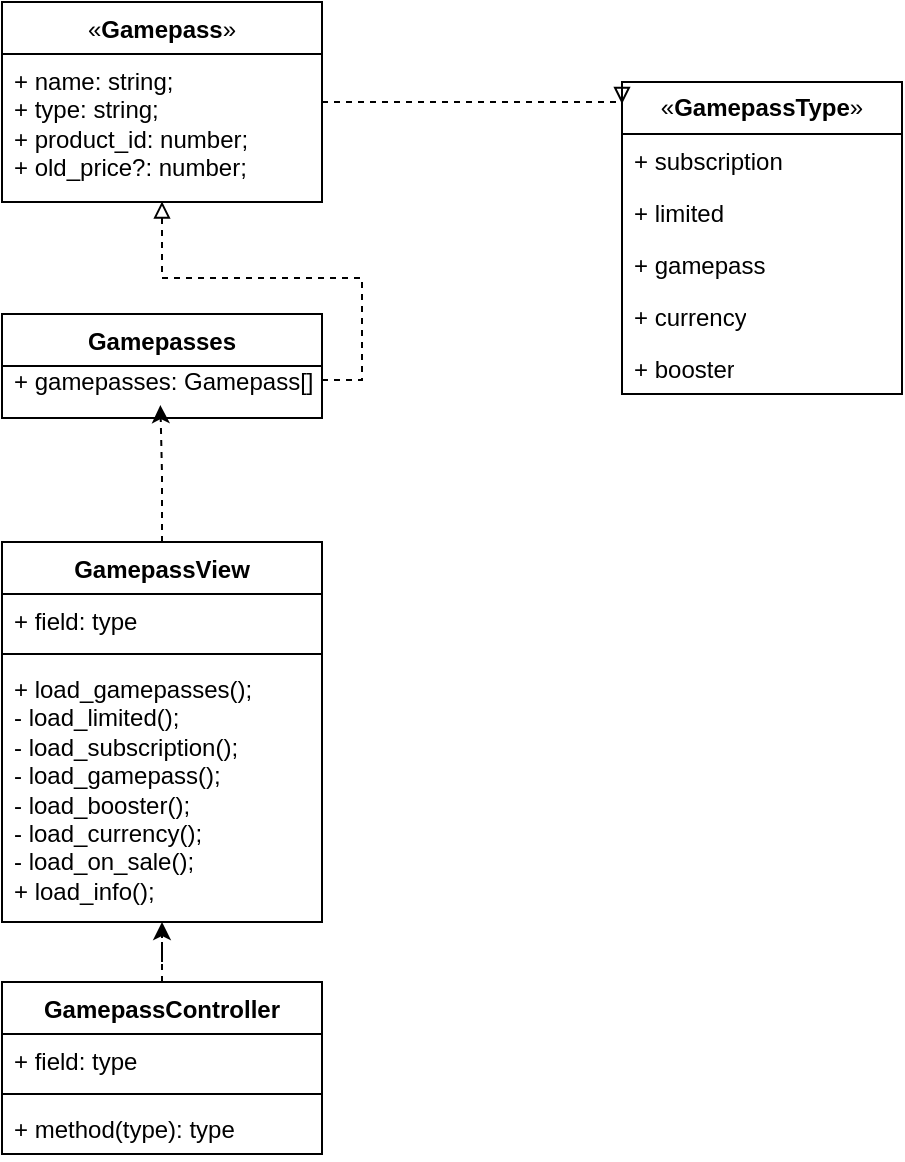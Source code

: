 <mxfile version="24.4.0" type="github">
  <diagram id="C5RBs43oDa-KdzZeNtuy" name="Page-1">
    <mxGraphModel dx="989" dy="545" grid="1" gridSize="10" guides="1" tooltips="1" connect="1" arrows="1" fold="1" page="1" pageScale="1" pageWidth="827" pageHeight="1169" math="0" shadow="0">
      <root>
        <mxCell id="WIyWlLk6GJQsqaUBKTNV-0" />
        <mxCell id="WIyWlLk6GJQsqaUBKTNV-1" parent="WIyWlLk6GJQsqaUBKTNV-0" />
        <mxCell id="xXuHCp9D-Mo1wl3FRitw-0" value="GamepassView" style="swimlane;fontStyle=1;align=center;verticalAlign=top;childLayout=stackLayout;horizontal=1;startSize=26;horizontalStack=0;resizeParent=1;resizeParentMax=0;resizeLast=0;collapsible=1;marginBottom=0;whiteSpace=wrap;html=1;" vertex="1" parent="WIyWlLk6GJQsqaUBKTNV-1">
          <mxGeometry x="270" y="310" width="160" height="190" as="geometry" />
        </mxCell>
        <mxCell id="xXuHCp9D-Mo1wl3FRitw-1" value="+ field: type" style="text;strokeColor=none;fillColor=none;align=left;verticalAlign=top;spacingLeft=4;spacingRight=4;overflow=hidden;rotatable=0;points=[[0,0.5],[1,0.5]];portConstraint=eastwest;whiteSpace=wrap;html=1;" vertex="1" parent="xXuHCp9D-Mo1wl3FRitw-0">
          <mxGeometry y="26" width="160" height="26" as="geometry" />
        </mxCell>
        <mxCell id="xXuHCp9D-Mo1wl3FRitw-2" value="" style="line;strokeWidth=1;fillColor=none;align=left;verticalAlign=middle;spacingTop=-1;spacingLeft=3;spacingRight=3;rotatable=0;labelPosition=right;points=[];portConstraint=eastwest;strokeColor=inherit;" vertex="1" parent="xXuHCp9D-Mo1wl3FRitw-0">
          <mxGeometry y="52" width="160" height="8" as="geometry" />
        </mxCell>
        <mxCell id="xXuHCp9D-Mo1wl3FRitw-3" value="&lt;div&gt;+ load_gamepasses();&lt;/div&gt;&lt;div&gt;- load_limited();&lt;br&gt;&lt;/div&gt;- load_subscription();&lt;div&gt;- load_gamepass();&lt;/div&gt;&lt;div&gt;- load_booster();&lt;br&gt;&lt;/div&gt;&lt;div&gt;- load_currency();&lt;/div&gt;&lt;div&gt;- load_on_sale();&lt;/div&gt;&lt;div&gt;+ load_info();&lt;/div&gt;&lt;div&gt;&lt;br&gt;&lt;/div&gt;&lt;div&gt;&lt;br&gt;&lt;/div&gt;&lt;div&gt;&lt;br&gt;&lt;/div&gt;" style="text;strokeColor=none;fillColor=none;align=left;verticalAlign=top;spacingLeft=4;spacingRight=4;overflow=hidden;rotatable=0;points=[[0,0.5],[1,0.5]];portConstraint=eastwest;whiteSpace=wrap;html=1;" vertex="1" parent="xXuHCp9D-Mo1wl3FRitw-0">
          <mxGeometry y="60" width="160" height="130" as="geometry" />
        </mxCell>
        <mxCell id="xXuHCp9D-Mo1wl3FRitw-4" value="Gamepasses" style="swimlane;fontStyle=1;align=center;verticalAlign=top;childLayout=stackLayout;horizontal=1;startSize=26;horizontalStack=0;resizeParent=1;resizeParentMax=0;resizeLast=0;collapsible=1;marginBottom=0;whiteSpace=wrap;html=1;" vertex="1" parent="WIyWlLk6GJQsqaUBKTNV-1">
          <mxGeometry x="270" y="196" width="160" height="52" as="geometry" />
        </mxCell>
        <mxCell id="xXuHCp9D-Mo1wl3FRitw-8" value="&lt;span style=&quot;font-weight: 400;&quot;&gt;«&lt;/span&gt;Gamepass&lt;span style=&quot;font-weight: 400;&quot;&gt;»&lt;/span&gt;" style="swimlane;fontStyle=1;align=center;verticalAlign=top;childLayout=stackLayout;horizontal=1;startSize=26;horizontalStack=0;resizeParent=1;resizeParentMax=0;resizeLast=0;collapsible=1;marginBottom=0;whiteSpace=wrap;html=1;" vertex="1" parent="WIyWlLk6GJQsqaUBKTNV-1">
          <mxGeometry x="270" y="40" width="160" height="100" as="geometry" />
        </mxCell>
        <mxCell id="xXuHCp9D-Mo1wl3FRitw-9" value="&lt;div&gt;+ name: string;&lt;/div&gt;&lt;div&gt;+ type: string;&lt;br&gt;&lt;/div&gt;+ product_id: number;&lt;div&gt;+ old_price?: number;&lt;/div&gt;" style="text;strokeColor=none;fillColor=none;align=left;verticalAlign=top;spacingLeft=4;spacingRight=4;overflow=hidden;rotatable=0;points=[[0,0.5],[1,0.5]];portConstraint=eastwest;whiteSpace=wrap;html=1;" vertex="1" parent="xXuHCp9D-Mo1wl3FRitw-8">
          <mxGeometry y="26" width="160" height="74" as="geometry" />
        </mxCell>
        <mxCell id="xXuHCp9D-Mo1wl3FRitw-11" style="edgeStyle=orthogonalEdgeStyle;rounded=0;orthogonalLoop=1;jettySize=auto;html=1;entryX=0.5;entryY=0.996;entryDx=0;entryDy=0;entryPerimeter=0;dashed=1;endArrow=block;endFill=0;exitX=1;exitY=0.5;exitDx=0;exitDy=0;" edge="1" parent="WIyWlLk6GJQsqaUBKTNV-1" source="xXuHCp9D-Mo1wl3FRitw-5" target="xXuHCp9D-Mo1wl3FRitw-9">
          <mxGeometry relative="1" as="geometry" />
        </mxCell>
        <mxCell id="xXuHCp9D-Mo1wl3FRitw-18" style="edgeStyle=orthogonalEdgeStyle;rounded=0;orthogonalLoop=1;jettySize=auto;html=1;entryX=0.5;entryY=1;entryDx=0;entryDy=0;dashed=1;" edge="1" parent="WIyWlLk6GJQsqaUBKTNV-1" source="xXuHCp9D-Mo1wl3FRitw-14" target="xXuHCp9D-Mo1wl3FRitw-0">
          <mxGeometry relative="1" as="geometry" />
        </mxCell>
        <mxCell id="xXuHCp9D-Mo1wl3FRitw-14" value="GamepassController" style="swimlane;fontStyle=1;align=center;verticalAlign=top;childLayout=stackLayout;horizontal=1;startSize=26;horizontalStack=0;resizeParent=1;resizeParentMax=0;resizeLast=0;collapsible=1;marginBottom=0;whiteSpace=wrap;html=1;" vertex="1" parent="WIyWlLk6GJQsqaUBKTNV-1">
          <mxGeometry x="270" y="530" width="160" height="86" as="geometry" />
        </mxCell>
        <mxCell id="xXuHCp9D-Mo1wl3FRitw-15" value="+ field: type" style="text;strokeColor=none;fillColor=none;align=left;verticalAlign=top;spacingLeft=4;spacingRight=4;overflow=hidden;rotatable=0;points=[[0,0.5],[1,0.5]];portConstraint=eastwest;whiteSpace=wrap;html=1;" vertex="1" parent="xXuHCp9D-Mo1wl3FRitw-14">
          <mxGeometry y="26" width="160" height="26" as="geometry" />
        </mxCell>
        <mxCell id="xXuHCp9D-Mo1wl3FRitw-16" value="" style="line;strokeWidth=1;fillColor=none;align=left;verticalAlign=middle;spacingTop=-1;spacingLeft=3;spacingRight=3;rotatable=0;labelPosition=right;points=[];portConstraint=eastwest;strokeColor=inherit;" vertex="1" parent="xXuHCp9D-Mo1wl3FRitw-14">
          <mxGeometry y="52" width="160" height="8" as="geometry" />
        </mxCell>
        <mxCell id="xXuHCp9D-Mo1wl3FRitw-17" value="+ method(type): type" style="text;strokeColor=none;fillColor=none;align=left;verticalAlign=top;spacingLeft=4;spacingRight=4;overflow=hidden;rotatable=0;points=[[0,0.5],[1,0.5]];portConstraint=eastwest;whiteSpace=wrap;html=1;" vertex="1" parent="xXuHCp9D-Mo1wl3FRitw-14">
          <mxGeometry y="60" width="160" height="26" as="geometry" />
        </mxCell>
        <mxCell id="xXuHCp9D-Mo1wl3FRitw-5" value="+ gamepasses: Gamepass[]" style="text;strokeColor=none;fillColor=none;align=left;verticalAlign=top;spacingLeft=4;spacingRight=4;overflow=hidden;rotatable=0;points=[[0,0.5],[1,0.5]];portConstraint=eastwest;whiteSpace=wrap;html=1;" vertex="1" parent="WIyWlLk6GJQsqaUBKTNV-1">
          <mxGeometry x="270" y="216" width="160" height="26" as="geometry" />
        </mxCell>
        <mxCell id="xXuHCp9D-Mo1wl3FRitw-19" style="edgeStyle=orthogonalEdgeStyle;rounded=0;orthogonalLoop=1;jettySize=auto;html=1;entryX=0.495;entryY=0.983;entryDx=0;entryDy=0;entryPerimeter=0;dashed=1;" edge="1" parent="WIyWlLk6GJQsqaUBKTNV-1" source="xXuHCp9D-Mo1wl3FRitw-0" target="xXuHCp9D-Mo1wl3FRitw-5">
          <mxGeometry relative="1" as="geometry" />
        </mxCell>
        <mxCell id="xXuHCp9D-Mo1wl3FRitw-25" value="«&lt;span style=&quot;font-weight: 700;&quot;&gt;GamepassType&lt;/span&gt;»" style="swimlane;fontStyle=0;childLayout=stackLayout;horizontal=1;startSize=26;fillColor=none;horizontalStack=0;resizeParent=1;resizeParentMax=0;resizeLast=0;collapsible=1;marginBottom=0;whiteSpace=wrap;html=1;" vertex="1" parent="WIyWlLk6GJQsqaUBKTNV-1">
          <mxGeometry x="580" y="80" width="140" height="156" as="geometry" />
        </mxCell>
        <mxCell id="xXuHCp9D-Mo1wl3FRitw-26" value="+ subscription" style="text;strokeColor=none;fillColor=none;align=left;verticalAlign=top;spacingLeft=4;spacingRight=4;overflow=hidden;rotatable=0;points=[[0,0.5],[1,0.5]];portConstraint=eastwest;whiteSpace=wrap;html=1;" vertex="1" parent="xXuHCp9D-Mo1wl3FRitw-25">
          <mxGeometry y="26" width="140" height="26" as="geometry" />
        </mxCell>
        <mxCell id="xXuHCp9D-Mo1wl3FRitw-27" value="+ limited" style="text;strokeColor=none;fillColor=none;align=left;verticalAlign=top;spacingLeft=4;spacingRight=4;overflow=hidden;rotatable=0;points=[[0,0.5],[1,0.5]];portConstraint=eastwest;whiteSpace=wrap;html=1;" vertex="1" parent="xXuHCp9D-Mo1wl3FRitw-25">
          <mxGeometry y="52" width="140" height="26" as="geometry" />
        </mxCell>
        <mxCell id="xXuHCp9D-Mo1wl3FRitw-28" value="+ gamepass" style="text;strokeColor=none;fillColor=none;align=left;verticalAlign=top;spacingLeft=4;spacingRight=4;overflow=hidden;rotatable=0;points=[[0,0.5],[1,0.5]];portConstraint=eastwest;whiteSpace=wrap;html=1;" vertex="1" parent="xXuHCp9D-Mo1wl3FRitw-25">
          <mxGeometry y="78" width="140" height="26" as="geometry" />
        </mxCell>
        <mxCell id="xXuHCp9D-Mo1wl3FRitw-29" value="+ currency&lt;div&gt;&lt;br&gt;&lt;/div&gt;" style="text;strokeColor=none;fillColor=none;align=left;verticalAlign=top;spacingLeft=4;spacingRight=4;overflow=hidden;rotatable=0;points=[[0,0.5],[1,0.5]];portConstraint=eastwest;whiteSpace=wrap;html=1;" vertex="1" parent="xXuHCp9D-Mo1wl3FRitw-25">
          <mxGeometry y="104" width="140" height="26" as="geometry" />
        </mxCell>
        <mxCell id="xXuHCp9D-Mo1wl3FRitw-30" value="+ booster" style="text;strokeColor=none;fillColor=none;align=left;verticalAlign=top;spacingLeft=4;spacingRight=4;overflow=hidden;rotatable=0;points=[[0,0.5],[1,0.5]];portConstraint=eastwest;whiteSpace=wrap;html=1;" vertex="1" parent="xXuHCp9D-Mo1wl3FRitw-25">
          <mxGeometry y="130" width="140" height="26" as="geometry" />
        </mxCell>
        <mxCell id="xXuHCp9D-Mo1wl3FRitw-35" style="edgeStyle=orthogonalEdgeStyle;rounded=0;orthogonalLoop=1;jettySize=auto;html=1;dashed=1;endArrow=block;endFill=0;" edge="1" parent="WIyWlLk6GJQsqaUBKTNV-1" source="xXuHCp9D-Mo1wl3FRitw-8">
          <mxGeometry relative="1" as="geometry">
            <mxPoint x="580" y="91" as="targetPoint" />
            <Array as="points">
              <mxPoint x="580" y="90" />
            </Array>
          </mxGeometry>
        </mxCell>
      </root>
    </mxGraphModel>
  </diagram>
</mxfile>
